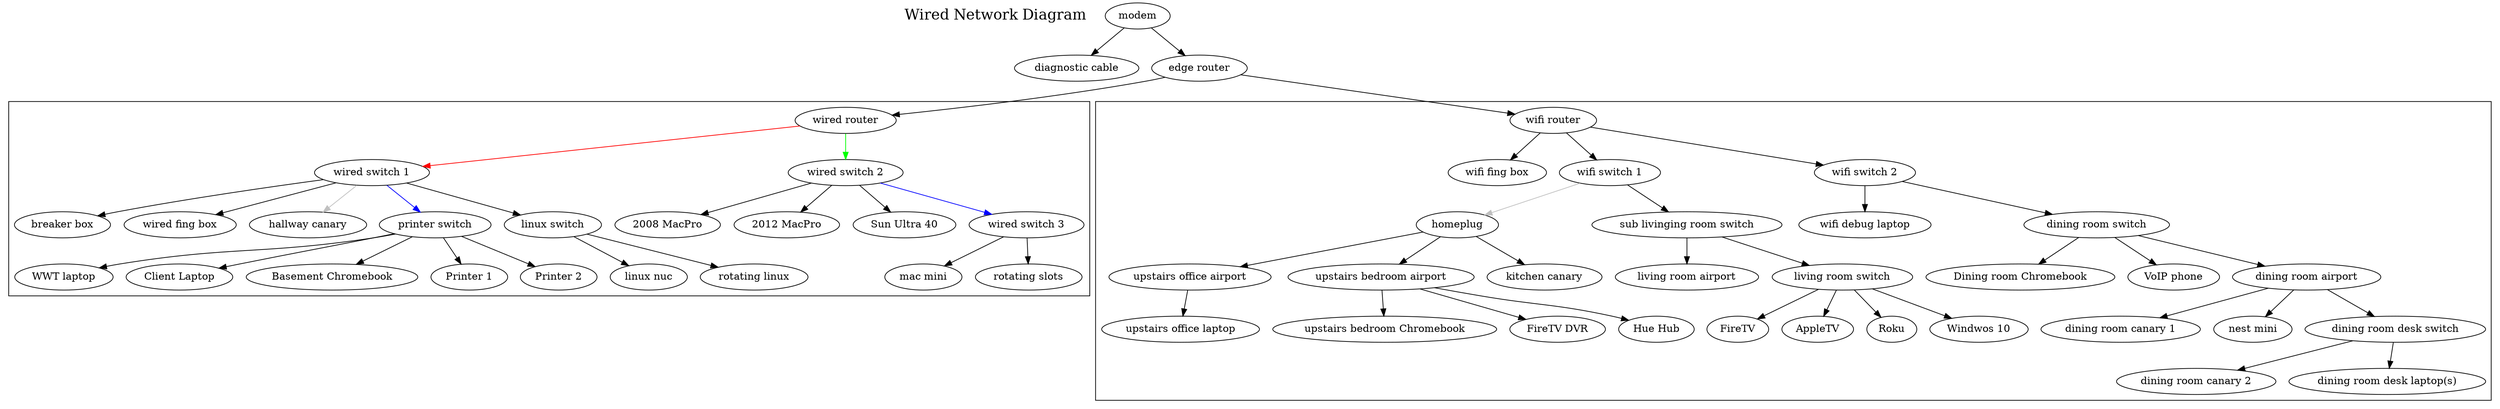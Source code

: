 digraph G {

"Wired Network Diagram" [shape=none fontsize=20]

modem -> { "diagnostic cable" , "edge router" }
"edge router" -> { "wired router", "wifi router"}

subgraph cluster_wired {
"wired router" -> "wired switch 1" [color=red]
"wired router" -> "wired switch 2" [color=green]

"wired switch 1" -> {"breaker box","wired fing box"}
"wired switch 1" -> "hallway canary" [color=gray]
"wired switch 1" -> "printer switch" [color=blue]
"wired switch 1" -> "linux switch" -> {"linux nuc", "rotating linux"}

"wired switch 2" -> {"2008 MacPro", "2012 MacPro", "Sun Ultra 40"}
"wired switch 2" -> "wired switch 3" [color=blue]
"wired switch 3" -> {"mac mini", "rotating slots" }

"printer switch" -> {
 "WWT laptop", "Client Laptop", "Basement Chromebook",
  "Printer 1", "Printer 2"}
}

subgraph cluster_wifi {
"wifi router" -> { "wifi fing box",  "wifi switch 1", "wifi switch 2"}

"wifi switch 1" -> homeplug [color=gray]
"wifi switch 1" -> "sub livinging room switch"

"wifi switch 2" -> {"wifi debug laptop" ,"dining room switch"}
"dining room switch" -> {"Dining room Chromebook","VoIP phone","dining room airport"}
"dining room airport" -> {"dining room canary 1","nest mini","dining room desk switch"}
"dining room desk switch" -> {"dining room canary 2","dining room desk laptop(s)"}

"sub livinging room switch" -> {"living room airport" , "living room switch"}
"living room switch" -> {FireTV, AppleTV, Roku, "Windwos 10"}

"upstairs office airport" -> "upstairs office laptop"
"upstairs bedroom airport" -> {
 "upstairs bedroom Chromebook", "FireTV DVR", "Hue Hub"
}

homeplug -> {
"upstairs office airport", "upstairs bedroom airport", "kitchen canary"
}

}

}
